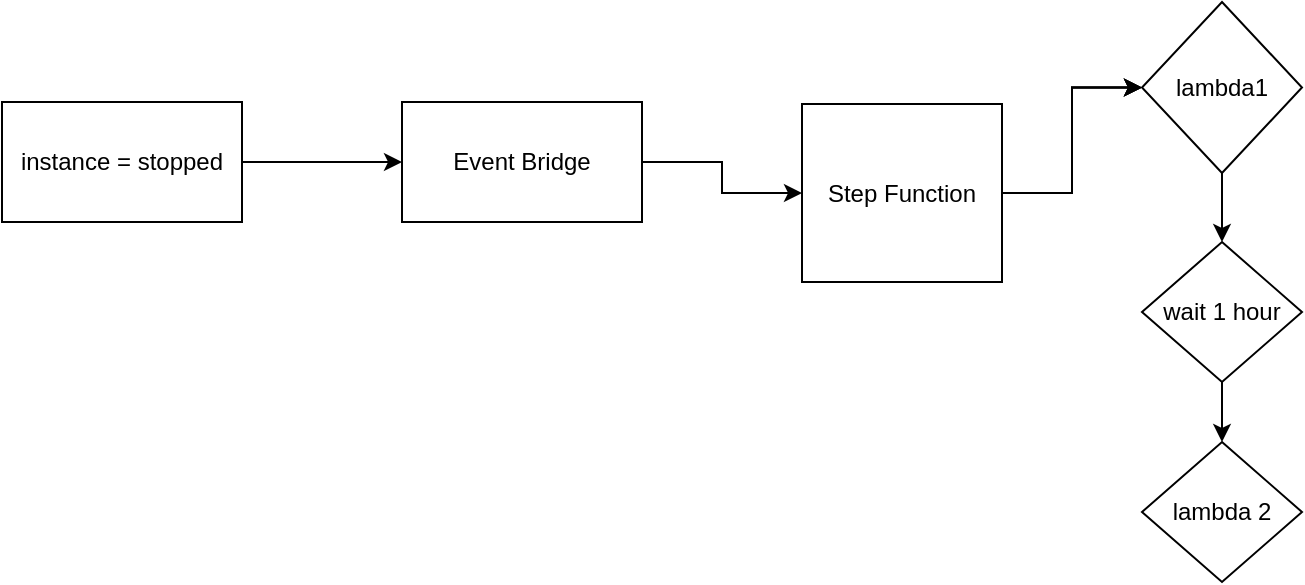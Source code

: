 <mxfile version="24.7.16">
  <diagram name="Page-1" id="7AUyuRCu-SjHyO347Z_t">
    <mxGraphModel dx="1050" dy="522" grid="1" gridSize="10" guides="1" tooltips="1" connect="1" arrows="1" fold="1" page="1" pageScale="1" pageWidth="850" pageHeight="1100" math="0" shadow="0">
      <root>
        <mxCell id="0" />
        <mxCell id="1" parent="0" />
        <mxCell id="RI8dXwHCQ7TdZ3VPlat0-8" value="" style="edgeStyle=orthogonalEdgeStyle;rounded=0;orthogonalLoop=1;jettySize=auto;html=1;" edge="1" parent="1" source="RI8dXwHCQ7TdZ3VPlat0-1" target="RI8dXwHCQ7TdZ3VPlat0-7">
          <mxGeometry relative="1" as="geometry" />
        </mxCell>
        <mxCell id="RI8dXwHCQ7TdZ3VPlat0-1" value="instance = stopped" style="rounded=0;whiteSpace=wrap;html=1;" vertex="1" parent="1">
          <mxGeometry x="60" y="110" width="120" height="60" as="geometry" />
        </mxCell>
        <mxCell id="RI8dXwHCQ7TdZ3VPlat0-11" value="" style="edgeStyle=orthogonalEdgeStyle;rounded=0;orthogonalLoop=1;jettySize=auto;html=1;" edge="1" parent="1" source="RI8dXwHCQ7TdZ3VPlat0-7" target="RI8dXwHCQ7TdZ3VPlat0-10">
          <mxGeometry relative="1" as="geometry" />
        </mxCell>
        <mxCell id="RI8dXwHCQ7TdZ3VPlat0-7" value="Event Bridge" style="rounded=0;whiteSpace=wrap;html=1;" vertex="1" parent="1">
          <mxGeometry x="260" y="110" width="120" height="60" as="geometry" />
        </mxCell>
        <mxCell id="RI8dXwHCQ7TdZ3VPlat0-13" value="" style="edgeStyle=orthogonalEdgeStyle;rounded=0;orthogonalLoop=1;jettySize=auto;html=1;" edge="1" parent="1" source="RI8dXwHCQ7TdZ3VPlat0-10" target="RI8dXwHCQ7TdZ3VPlat0-12">
          <mxGeometry relative="1" as="geometry" />
        </mxCell>
        <mxCell id="RI8dXwHCQ7TdZ3VPlat0-14" value="" style="edgeStyle=orthogonalEdgeStyle;rounded=0;orthogonalLoop=1;jettySize=auto;html=1;" edge="1" parent="1" source="RI8dXwHCQ7TdZ3VPlat0-10" target="RI8dXwHCQ7TdZ3VPlat0-12">
          <mxGeometry relative="1" as="geometry" />
        </mxCell>
        <mxCell id="RI8dXwHCQ7TdZ3VPlat0-15" value="" style="edgeStyle=orthogonalEdgeStyle;rounded=0;orthogonalLoop=1;jettySize=auto;html=1;" edge="1" parent="1" source="RI8dXwHCQ7TdZ3VPlat0-10" target="RI8dXwHCQ7TdZ3VPlat0-12">
          <mxGeometry relative="1" as="geometry" />
        </mxCell>
        <mxCell id="RI8dXwHCQ7TdZ3VPlat0-10" value="Step Function" style="rounded=0;whiteSpace=wrap;html=1;" vertex="1" parent="1">
          <mxGeometry x="460" y="111" width="100" height="89" as="geometry" />
        </mxCell>
        <mxCell id="RI8dXwHCQ7TdZ3VPlat0-17" value="" style="edgeStyle=orthogonalEdgeStyle;rounded=0;orthogonalLoop=1;jettySize=auto;html=1;" edge="1" parent="1" source="RI8dXwHCQ7TdZ3VPlat0-12" target="RI8dXwHCQ7TdZ3VPlat0-16">
          <mxGeometry relative="1" as="geometry" />
        </mxCell>
        <mxCell id="RI8dXwHCQ7TdZ3VPlat0-12" value="lambda1" style="rhombus;whiteSpace=wrap;html=1;rounded=0;" vertex="1" parent="1">
          <mxGeometry x="630" y="60" width="80" height="85.5" as="geometry" />
        </mxCell>
        <mxCell id="RI8dXwHCQ7TdZ3VPlat0-19" value="" style="edgeStyle=orthogonalEdgeStyle;rounded=0;orthogonalLoop=1;jettySize=auto;html=1;" edge="1" parent="1" source="RI8dXwHCQ7TdZ3VPlat0-16" target="RI8dXwHCQ7TdZ3VPlat0-18">
          <mxGeometry relative="1" as="geometry" />
        </mxCell>
        <mxCell id="RI8dXwHCQ7TdZ3VPlat0-16" value="wait 1 hour" style="rhombus;whiteSpace=wrap;html=1;rounded=0;" vertex="1" parent="1">
          <mxGeometry x="630" y="180" width="80" height="70" as="geometry" />
        </mxCell>
        <mxCell id="RI8dXwHCQ7TdZ3VPlat0-18" value="lambda 2" style="rhombus;whiteSpace=wrap;html=1;rounded=0;" vertex="1" parent="1">
          <mxGeometry x="630" y="280" width="80" height="70" as="geometry" />
        </mxCell>
      </root>
    </mxGraphModel>
  </diagram>
</mxfile>
